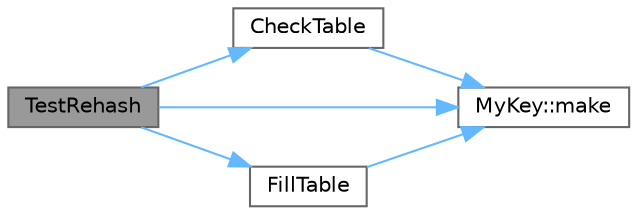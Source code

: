 digraph "TestRehash"
{
 // LATEX_PDF_SIZE
  bgcolor="transparent";
  edge [fontname=Helvetica,fontsize=10,labelfontname=Helvetica,labelfontsize=10];
  node [fontname=Helvetica,fontsize=10,shape=box,height=0.2,width=0.4];
  rankdir="LR";
  Node1 [id="Node000001",label="TestRehash",height=0.2,width=0.4,color="gray40", fillcolor="grey60", style="filled", fontcolor="black",tooltip=" "];
  Node1 -> Node2 [id="edge1_Node000001_Node000002",color="steelblue1",style="solid",tooltip=" "];
  Node2 [id="Node000002",label="CheckTable",height=0.2,width=0.4,color="grey40", fillcolor="white", style="filled",URL="$test__concurrent__hash__map_8cpp.html#aec4fdf870c82d6ddfa3ab10c0c615235",tooltip=" "];
  Node2 -> Node3 [id="edge2_Node000002_Node000003",color="steelblue1",style="solid",tooltip=" "];
  Node3 [id="Node000003",label="MyKey::make",height=0.2,width=0.4,color="grey40", fillcolor="white", style="filled",URL="$class_my_key.html#a528f881a8db29370048cd948561baf8a",tooltip=" "];
  Node1 -> Node4 [id="edge3_Node000001_Node000004",color="steelblue1",style="solid",tooltip=" "];
  Node4 [id="Node000004",label="FillTable",height=0.2,width=0.4,color="grey40", fillcolor="white", style="filled",URL="$test__concurrent__hash__map_8cpp.html#a11dde403ea20ff3b468dcdb4e2316665",tooltip=" "];
  Node4 -> Node3 [id="edge4_Node000004_Node000003",color="steelblue1",style="solid",tooltip=" "];
  Node1 -> Node3 [id="edge5_Node000001_Node000003",color="steelblue1",style="solid",tooltip=" "];
}
